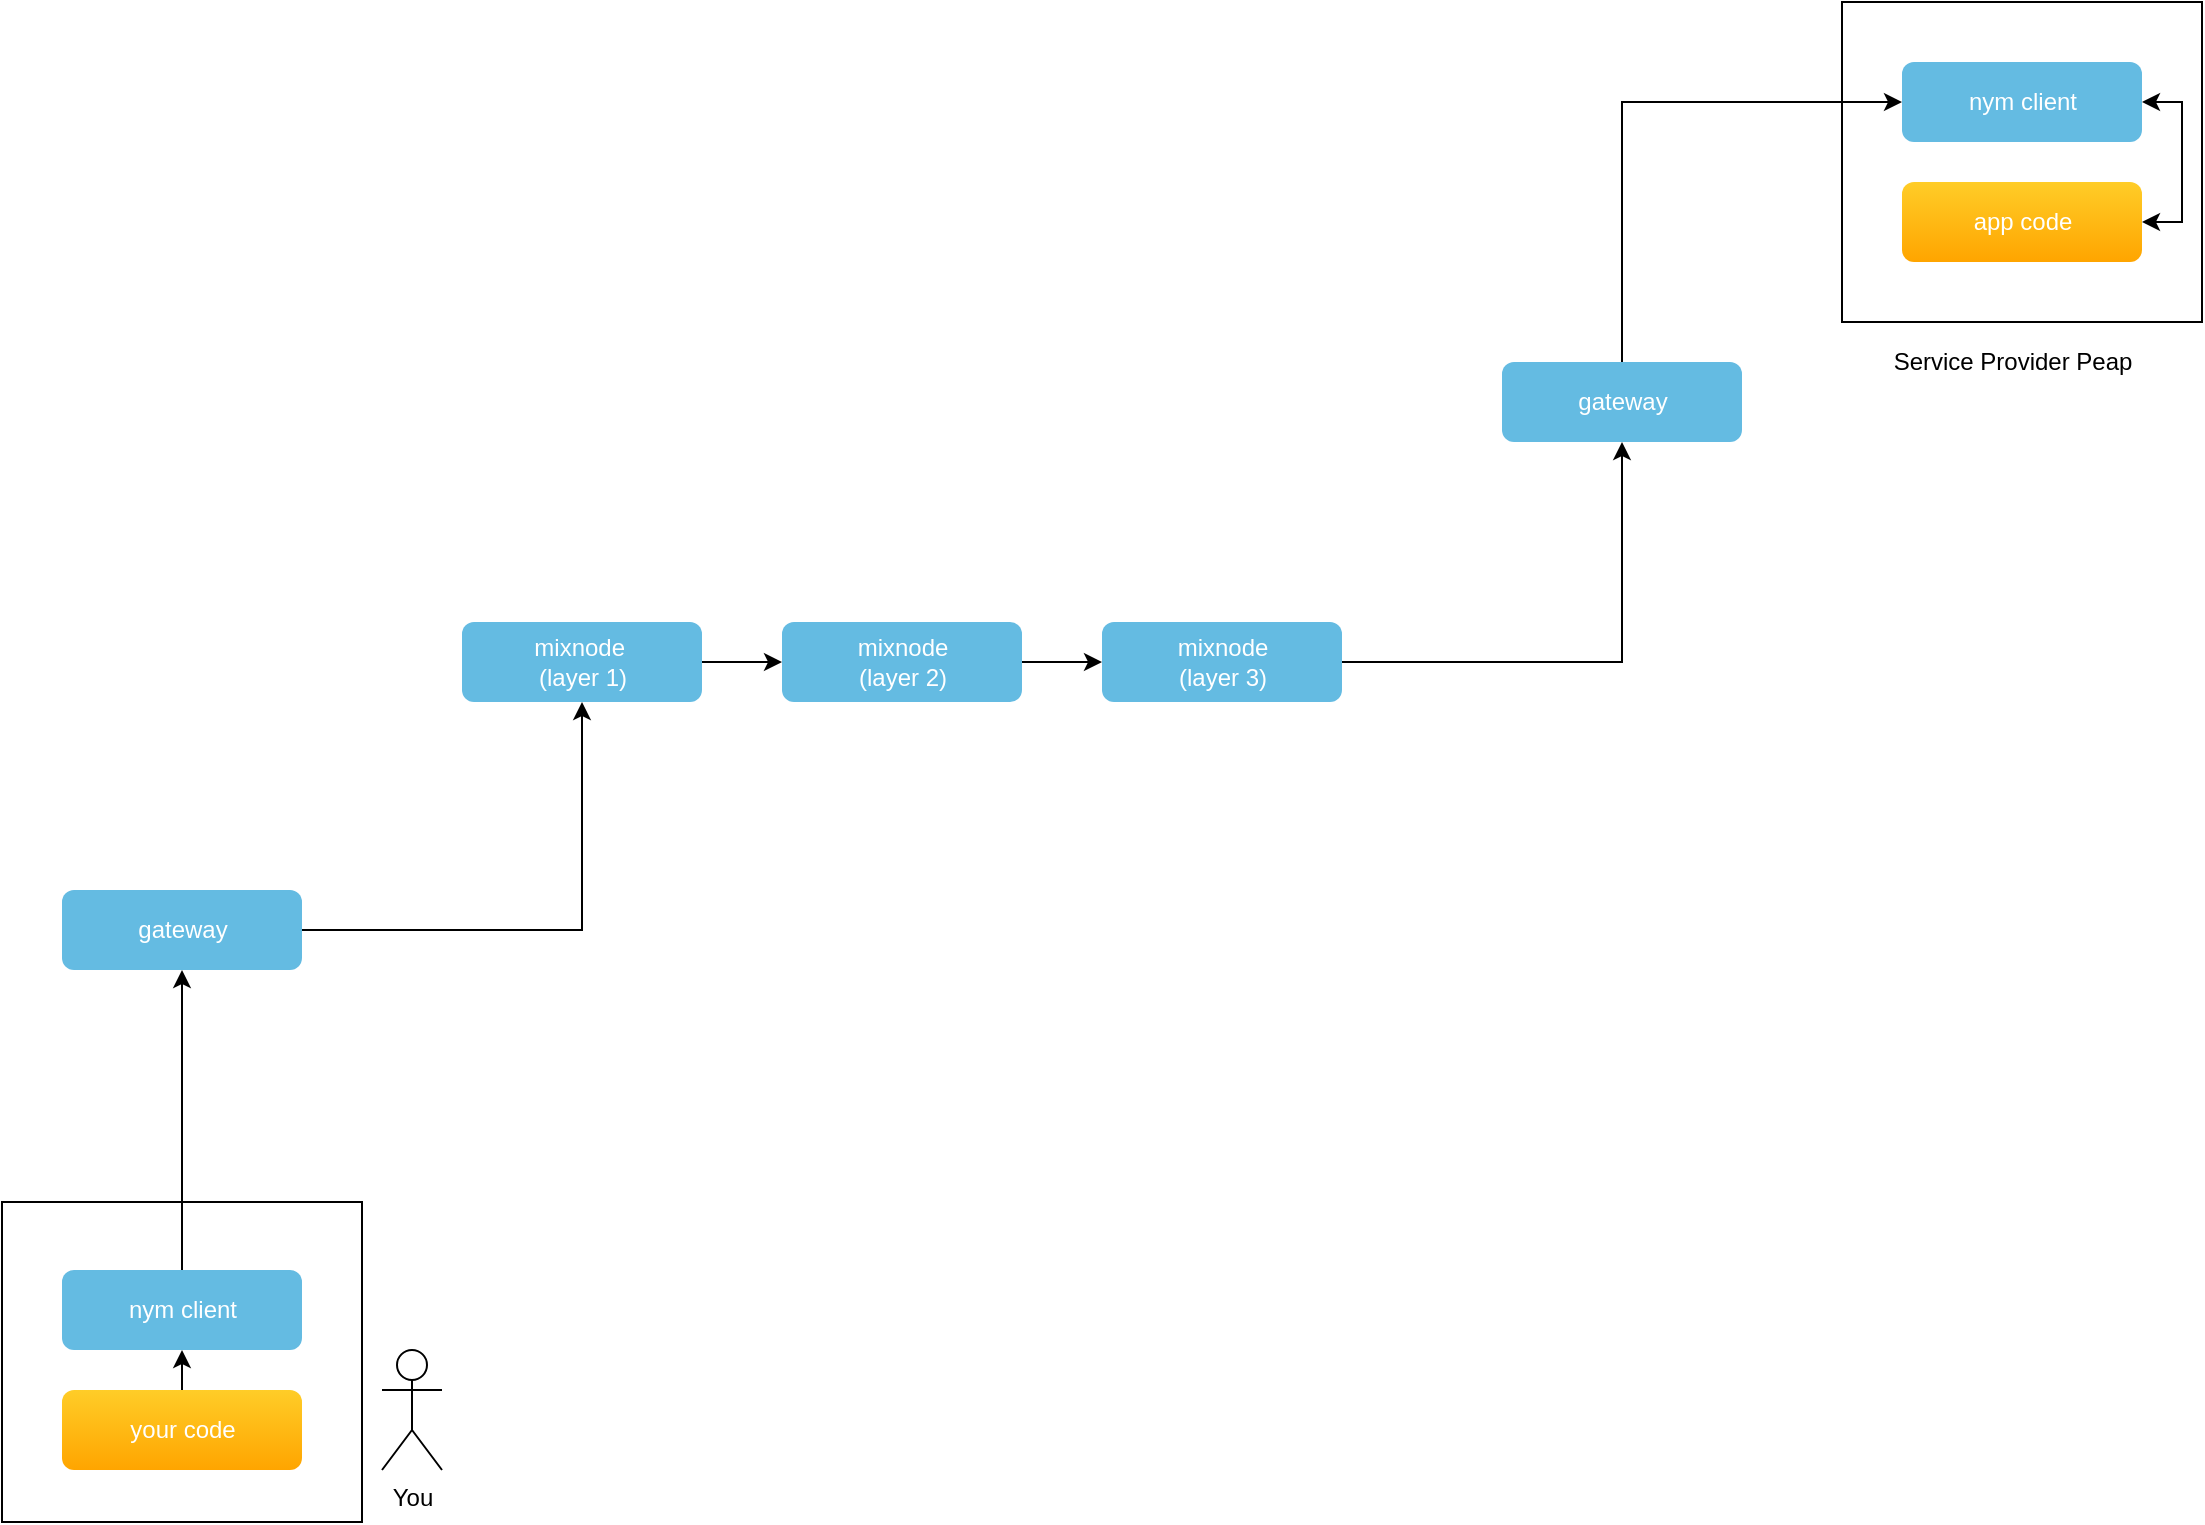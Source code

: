<mxfile>
    <diagram id="6a731a19-8d31-9384-78a2-239565b7b9f0" name="Page-1">
        <mxGraphModel dx="1278" dy="949" grid="1" gridSize="10" guides="1" tooltips="1" connect="1" arrows="1" fold="1" page="1" pageScale="1" pageWidth="1169" pageHeight="827" background="#ffffff" math="0" shadow="0">
            <root>
                <mxCell id="0"/>
                <mxCell id="1" parent="0"/>
                <mxCell id="1397" style="edgeStyle=orthogonalEdgeStyle;rounded=0;orthogonalLoop=1;jettySize=auto;html=1;exitX=1;exitY=0.5;exitDx=0;exitDy=0;entryX=0.5;entryY=1;entryDx=0;entryDy=0;" parent="1" source="iYXQ7Nyt1rIkLqZsySKX-1545" target="1394" edge="1">
                    <mxGeometry relative="1" as="geometry"/>
                </mxCell>
                <mxCell id="iYXQ7Nyt1rIkLqZsySKX-1545" value="gateway" style="rounded=1;fillColor=#64BBE2;strokeColor=none;strokeWidth=3;shadow=0;html=1;fontColor=#FFFFFF;" parent="1" vertex="1">
                    <mxGeometry x="60" y="463" width="120" height="40" as="geometry"/>
                </mxCell>
                <mxCell id="1393" style="edgeStyle=orthogonalEdgeStyle;rounded=0;orthogonalLoop=1;jettySize=auto;html=1;exitX=0.5;exitY=0;exitDx=0;exitDy=0;entryX=0.5;entryY=1;entryDx=0;entryDy=0;" parent="1" source="iYXQ7Nyt1rIkLqZsySKX-1555" target="iYXQ7Nyt1rIkLqZsySKX-1545" edge="1">
                    <mxGeometry relative="1" as="geometry"/>
                </mxCell>
                <mxCell id="iYXQ7Nyt1rIkLqZsySKX-1555" value="nym client" style="rounded=1;fillColor=#64BBE2;strokeColor=none;strokeWidth=3;shadow=0;html=1;fontColor=#FFFFFF;" parent="1" vertex="1">
                    <mxGeometry x="60" y="653" width="120" height="40" as="geometry"/>
                </mxCell>
                <mxCell id="1392" style="edgeStyle=orthogonalEdgeStyle;rounded=0;orthogonalLoop=1;jettySize=auto;html=1;exitX=0.5;exitY=0;exitDx=0;exitDy=0;entryX=0.5;entryY=1;entryDx=0;entryDy=0;" parent="1" source="iYXQ7Nyt1rIkLqZsySKX-1557" target="iYXQ7Nyt1rIkLqZsySKX-1555" edge="1">
                    <mxGeometry relative="1" as="geometry"/>
                </mxCell>
                <mxCell id="iYXQ7Nyt1rIkLqZsySKX-1557" value="your code" style="rounded=1;fillColor=#ffcd28;strokeColor=none;strokeWidth=3;shadow=0;html=1;gradientColor=#ffa500;fontColor=#FFFFFF;" parent="1" vertex="1">
                    <mxGeometry x="60" y="713" width="120" height="40" as="geometry"/>
                </mxCell>
                <mxCell id="1398" style="edgeStyle=orthogonalEdgeStyle;rounded=0;orthogonalLoop=1;jettySize=auto;html=1;exitX=1;exitY=0.5;exitDx=0;exitDy=0;entryX=0;entryY=0.5;entryDx=0;entryDy=0;" parent="1" source="1394" target="1395" edge="1">
                    <mxGeometry relative="1" as="geometry"/>
                </mxCell>
                <mxCell id="1394" value="mixnode&amp;nbsp;&lt;br&gt;(layer 1)" style="rounded=1;fillColor=#64BBE2;strokeColor=none;strokeWidth=3;shadow=0;html=1;fontColor=#FFFFFF;" parent="1" vertex="1">
                    <mxGeometry x="260" y="329" width="120" height="40" as="geometry"/>
                </mxCell>
                <mxCell id="1401" style="edgeStyle=orthogonalEdgeStyle;rounded=0;orthogonalLoop=1;jettySize=auto;html=1;" parent="1" source="1395" target="1396" edge="1">
                    <mxGeometry relative="1" as="geometry"/>
                </mxCell>
                <mxCell id="1395" value="mixnode&lt;br&gt;(layer 2)" style="rounded=1;fillColor=#64BBE2;strokeColor=none;strokeWidth=3;shadow=0;html=1;fontColor=#FFFFFF;" parent="1" vertex="1">
                    <mxGeometry x="420" y="329" width="120" height="40" as="geometry"/>
                </mxCell>
                <mxCell id="1403" style="edgeStyle=orthogonalEdgeStyle;rounded=0;orthogonalLoop=1;jettySize=auto;html=1;exitX=1;exitY=0.5;exitDx=0;exitDy=0;entryX=0.5;entryY=1;entryDx=0;entryDy=0;" edge="1" parent="1" source="1396" target="1402">
                    <mxGeometry relative="1" as="geometry"/>
                </mxCell>
                <mxCell id="1396" value="mixnode&lt;br&gt;(layer 3)" style="rounded=1;fillColor=#64BBE2;strokeColor=none;strokeWidth=3;shadow=0;html=1;fontColor=#FFFFFF;" parent="1" vertex="1">
                    <mxGeometry x="580" y="329" width="120" height="40" as="geometry"/>
                </mxCell>
                <mxCell id="1406" style="edgeStyle=orthogonalEdgeStyle;rounded=0;orthogonalLoop=1;jettySize=auto;html=1;exitX=0.5;exitY=0;exitDx=0;exitDy=0;entryX=0;entryY=0.5;entryDx=0;entryDy=0;" edge="1" parent="1" source="1402" target="1404">
                    <mxGeometry relative="1" as="geometry"/>
                </mxCell>
                <mxCell id="1402" value="gateway" style="rounded=1;fillColor=#64BBE2;strokeColor=none;strokeWidth=3;shadow=0;html=1;fontColor=#FFFFFF;" vertex="1" parent="1">
                    <mxGeometry x="780" y="199" width="120" height="40" as="geometry"/>
                </mxCell>
                <mxCell id="1407" style="edgeStyle=orthogonalEdgeStyle;rounded=0;orthogonalLoop=1;jettySize=auto;html=1;exitX=1;exitY=0.5;exitDx=0;exitDy=0;entryX=1;entryY=0.5;entryDx=0;entryDy=0;startArrow=classic;startFill=1;" edge="1" parent="1" source="1404" target="1405">
                    <mxGeometry relative="1" as="geometry"/>
                </mxCell>
                <mxCell id="1404" value="nym client" style="rounded=1;fillColor=#64BBE2;strokeColor=none;strokeWidth=3;shadow=0;html=1;fontColor=#FFFFFF;" vertex="1" parent="1">
                    <mxGeometry x="980" y="49" width="120" height="40" as="geometry"/>
                </mxCell>
                <mxCell id="1405" value="app code" style="rounded=1;fillColor=#ffcd28;strokeColor=none;strokeWidth=3;shadow=0;html=1;gradientColor=#ffa500;fontColor=#FFFFFF;" vertex="1" parent="1">
                    <mxGeometry x="980" y="109" width="120" height="40" as="geometry"/>
                </mxCell>
                <mxCell id="1408" value="" style="rounded=0;whiteSpace=wrap;html=1;fillColor=none;" vertex="1" parent="1">
                    <mxGeometry x="950" y="19" width="180" height="160" as="geometry"/>
                </mxCell>
                <mxCell id="1409" value="Service Provider Peap" style="text;html=1;align=center;verticalAlign=middle;resizable=0;points=[];autosize=1;strokeColor=none;" vertex="1" parent="1">
                    <mxGeometry x="970" y="189" width="130" height="20" as="geometry"/>
                </mxCell>
                <mxCell id="1410" value="" style="rounded=0;whiteSpace=wrap;html=1;fillColor=none;" vertex="1" parent="1">
                    <mxGeometry x="30" y="619" width="180" height="160" as="geometry"/>
                </mxCell>
                <mxCell id="1411" value="You" style="shape=umlActor;verticalLabelPosition=bottom;verticalAlign=top;html=1;outlineConnect=0;fillColor=none;" vertex="1" parent="1">
                    <mxGeometry x="220" y="693" width="30" height="60" as="geometry"/>
                </mxCell>
            </root>
        </mxGraphModel>
    </diagram>
</mxfile>